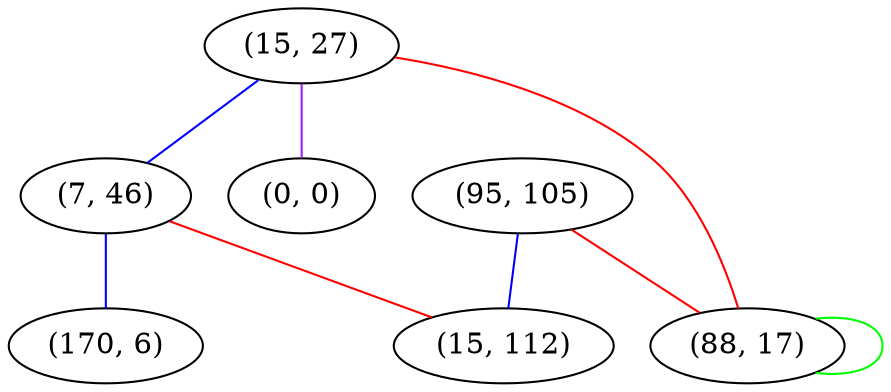 graph "" {
"(15, 27)";
"(7, 46)";
"(0, 0)";
"(95, 105)";
"(88, 17)";
"(170, 6)";
"(15, 112)";
"(15, 27)" -- "(88, 17)"  [color=red, key=0, weight=1];
"(15, 27)" -- "(7, 46)"  [color=blue, key=0, weight=3];
"(15, 27)" -- "(0, 0)"  [color=purple, key=0, weight=4];
"(7, 46)" -- "(170, 6)"  [color=blue, key=0, weight=3];
"(7, 46)" -- "(15, 112)"  [color=red, key=0, weight=1];
"(95, 105)" -- "(88, 17)"  [color=red, key=0, weight=1];
"(95, 105)" -- "(15, 112)"  [color=blue, key=0, weight=3];
"(88, 17)" -- "(88, 17)"  [color=green, key=0, weight=2];
}
